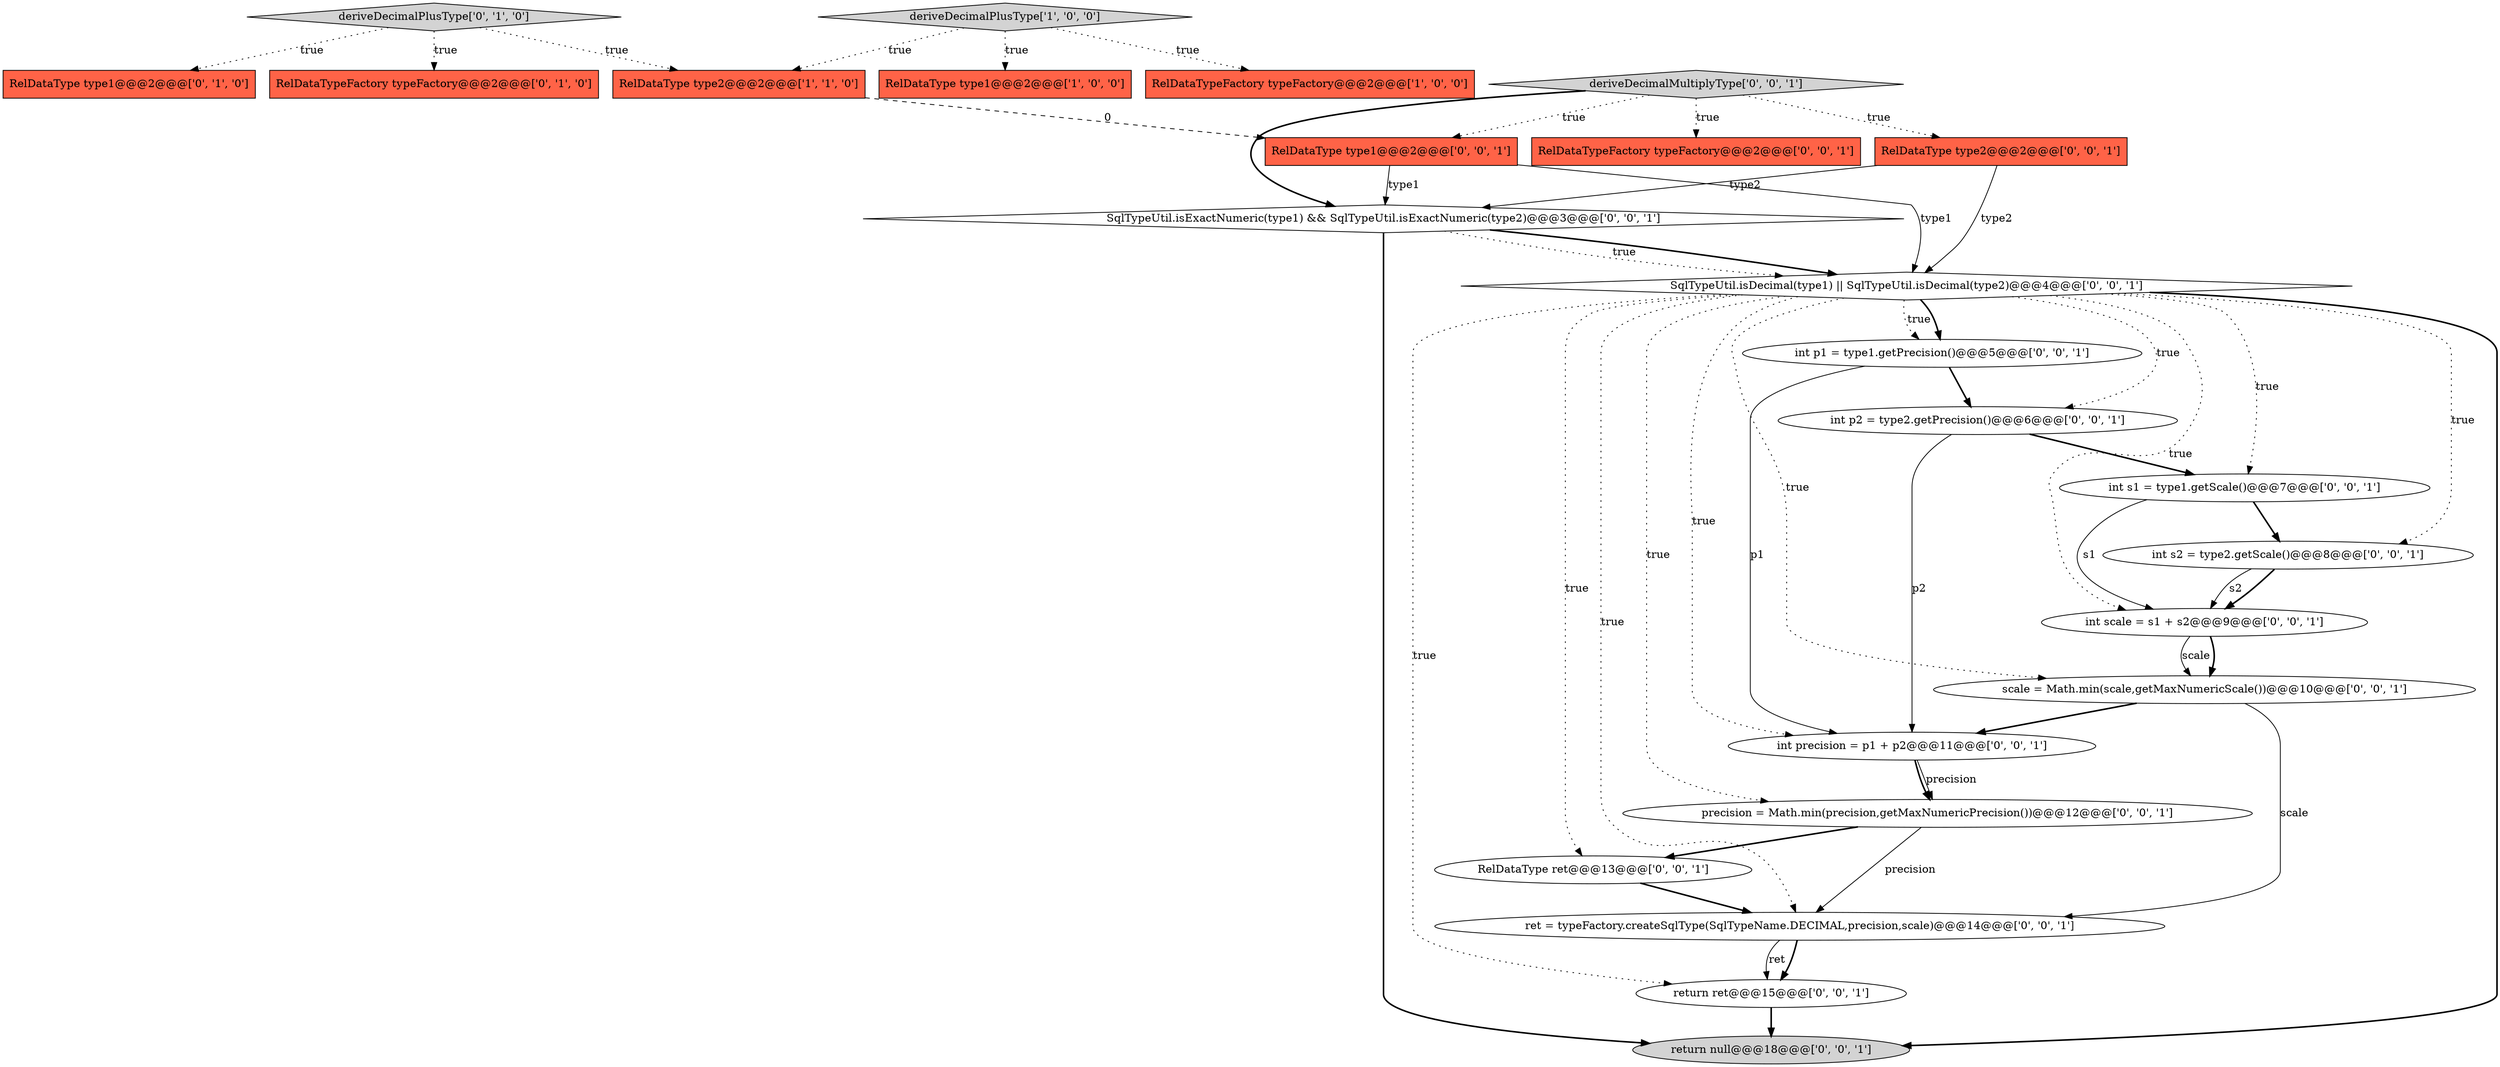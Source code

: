 digraph {
13 [style = filled, label = "SqlTypeUtil.isExactNumeric(type1) && SqlTypeUtil.isExactNumeric(type2)@@@3@@@['0', '0', '1']", fillcolor = white, shape = diamond image = "AAA0AAABBB3BBB"];
14 [style = filled, label = "int precision = p1 + p2@@@11@@@['0', '0', '1']", fillcolor = white, shape = ellipse image = "AAA0AAABBB3BBB"];
17 [style = filled, label = "RelDataType ret@@@13@@@['0', '0', '1']", fillcolor = white, shape = ellipse image = "AAA0AAABBB3BBB"];
24 [style = filled, label = "ret = typeFactory.createSqlType(SqlTypeName.DECIMAL,precision,scale)@@@14@@@['0', '0', '1']", fillcolor = white, shape = ellipse image = "AAA0AAABBB3BBB"];
3 [style = filled, label = "RelDataType type2@@@2@@@['1', '1', '0']", fillcolor = tomato, shape = box image = "AAA0AAABBB1BBB"];
10 [style = filled, label = "return ret@@@15@@@['0', '0', '1']", fillcolor = white, shape = ellipse image = "AAA0AAABBB3BBB"];
2 [style = filled, label = "RelDataType type1@@@2@@@['1', '0', '0']", fillcolor = tomato, shape = box image = "AAA0AAABBB1BBB"];
6 [style = filled, label = "RelDataType type1@@@2@@@['0', '1', '0']", fillcolor = tomato, shape = box image = "AAA0AAABBB2BBB"];
4 [style = filled, label = "RelDataTypeFactory typeFactory@@@2@@@['0', '1', '0']", fillcolor = tomato, shape = box image = "AAA0AAABBB2BBB"];
23 [style = filled, label = "RelDataType type1@@@2@@@['0', '0', '1']", fillcolor = tomato, shape = box image = "AAA0AAABBB3BBB"];
19 [style = filled, label = "deriveDecimalMultiplyType['0', '0', '1']", fillcolor = lightgray, shape = diamond image = "AAA0AAABBB3BBB"];
5 [style = filled, label = "deriveDecimalPlusType['0', '1', '0']", fillcolor = lightgray, shape = diamond image = "AAA0AAABBB2BBB"];
8 [style = filled, label = "scale = Math.min(scale,getMaxNumericScale())@@@10@@@['0', '0', '1']", fillcolor = white, shape = ellipse image = "AAA0AAABBB3BBB"];
1 [style = filled, label = "deriveDecimalPlusType['1', '0', '0']", fillcolor = lightgray, shape = diamond image = "AAA0AAABBB1BBB"];
9 [style = filled, label = "return null@@@18@@@['0', '0', '1']", fillcolor = lightgray, shape = ellipse image = "AAA0AAABBB3BBB"];
22 [style = filled, label = "int p1 = type1.getPrecision()@@@5@@@['0', '0', '1']", fillcolor = white, shape = ellipse image = "AAA0AAABBB3BBB"];
0 [style = filled, label = "RelDataTypeFactory typeFactory@@@2@@@['1', '0', '0']", fillcolor = tomato, shape = box image = "AAA0AAABBB1BBB"];
7 [style = filled, label = "int s2 = type2.getScale()@@@8@@@['0', '0', '1']", fillcolor = white, shape = ellipse image = "AAA0AAABBB3BBB"];
18 [style = filled, label = "int scale = s1 + s2@@@9@@@['0', '0', '1']", fillcolor = white, shape = ellipse image = "AAA0AAABBB3BBB"];
11 [style = filled, label = "SqlTypeUtil.isDecimal(type1) || SqlTypeUtil.isDecimal(type2)@@@4@@@['0', '0', '1']", fillcolor = white, shape = diamond image = "AAA0AAABBB3BBB"];
21 [style = filled, label = "int s1 = type1.getScale()@@@7@@@['0', '0', '1']", fillcolor = white, shape = ellipse image = "AAA0AAABBB3BBB"];
20 [style = filled, label = "RelDataTypeFactory typeFactory@@@2@@@['0', '0', '1']", fillcolor = tomato, shape = box image = "AAA0AAABBB3BBB"];
12 [style = filled, label = "int p2 = type2.getPrecision()@@@6@@@['0', '0', '1']", fillcolor = white, shape = ellipse image = "AAA0AAABBB3BBB"];
16 [style = filled, label = "RelDataType type2@@@2@@@['0', '0', '1']", fillcolor = tomato, shape = box image = "AAA0AAABBB3BBB"];
15 [style = filled, label = "precision = Math.min(precision,getMaxNumericPrecision())@@@12@@@['0', '0', '1']", fillcolor = white, shape = ellipse image = "AAA0AAABBB3BBB"];
24->10 [style = bold, label=""];
11->7 [style = dotted, label="true"];
23->11 [style = solid, label="type1"];
15->24 [style = solid, label="precision"];
11->10 [style = dotted, label="true"];
19->20 [style = dotted, label="true"];
14->15 [style = solid, label="precision"];
12->21 [style = bold, label=""];
11->12 [style = dotted, label="true"];
21->18 [style = solid, label="s1"];
11->14 [style = dotted, label="true"];
11->17 [style = dotted, label="true"];
5->6 [style = dotted, label="true"];
8->14 [style = bold, label=""];
19->23 [style = dotted, label="true"];
5->3 [style = dotted, label="true"];
11->18 [style = dotted, label="true"];
23->13 [style = solid, label="type1"];
22->14 [style = solid, label="p1"];
11->9 [style = bold, label=""];
11->22 [style = dotted, label="true"];
13->11 [style = bold, label=""];
5->4 [style = dotted, label="true"];
16->13 [style = solid, label="type2"];
1->3 [style = dotted, label="true"];
3->23 [style = dashed, label="0"];
24->10 [style = solid, label="ret"];
15->17 [style = bold, label=""];
17->24 [style = bold, label=""];
16->11 [style = solid, label="type2"];
19->13 [style = bold, label=""];
8->24 [style = solid, label="scale"];
22->12 [style = bold, label=""];
19->16 [style = dotted, label="true"];
11->22 [style = bold, label=""];
7->18 [style = bold, label=""];
21->7 [style = bold, label=""];
13->11 [style = dotted, label="true"];
7->18 [style = solid, label="s2"];
11->8 [style = dotted, label="true"];
14->15 [style = bold, label=""];
10->9 [style = bold, label=""];
18->8 [style = bold, label=""];
1->0 [style = dotted, label="true"];
13->9 [style = bold, label=""];
11->21 [style = dotted, label="true"];
1->2 [style = dotted, label="true"];
11->15 [style = dotted, label="true"];
12->14 [style = solid, label="p2"];
11->24 [style = dotted, label="true"];
18->8 [style = solid, label="scale"];
}
